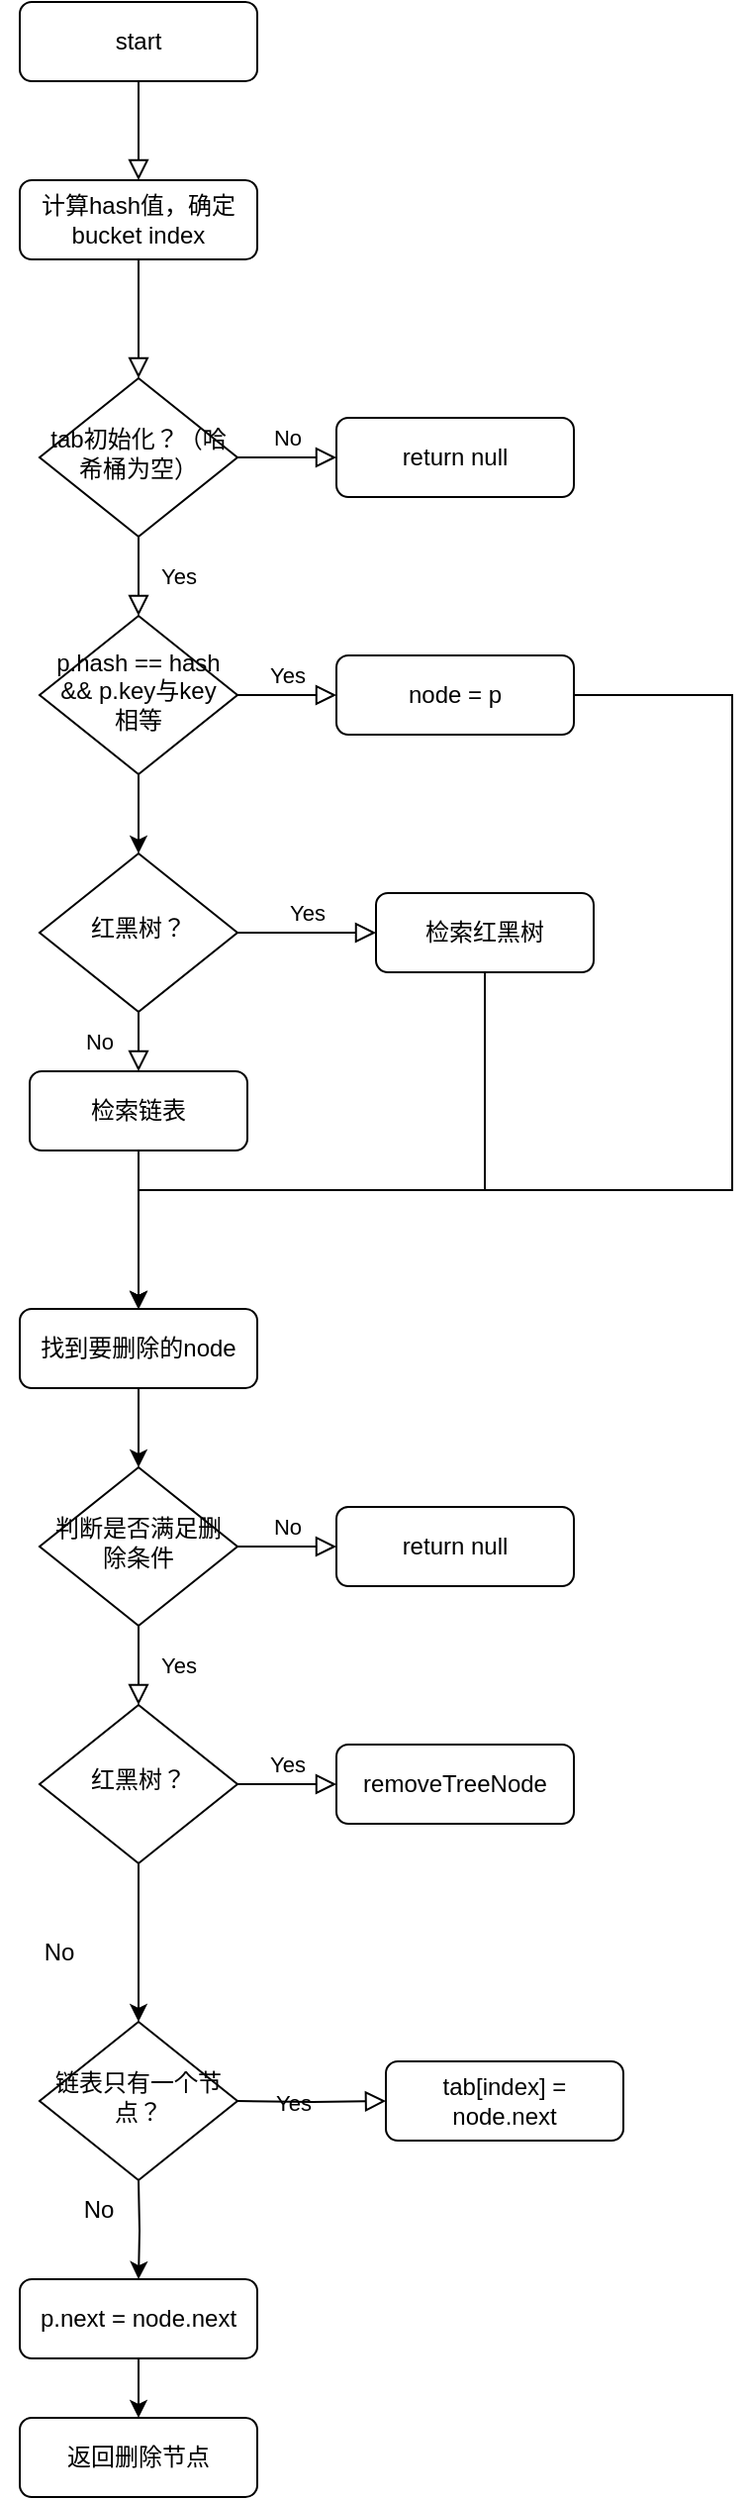 <mxfile version="21.0.8" type="github">
  <diagram id="C5RBs43oDa-KdzZeNtuy" name="Page-1">
    <mxGraphModel dx="1242" dy="828" grid="1" gridSize="10" guides="1" tooltips="1" connect="1" arrows="1" fold="1" page="1" pageScale="1" pageWidth="827" pageHeight="1169" math="0" shadow="0">
      <root>
        <mxCell id="WIyWlLk6GJQsqaUBKTNV-0" />
        <mxCell id="WIyWlLk6GJQsqaUBKTNV-1" parent="WIyWlLk6GJQsqaUBKTNV-0" />
        <mxCell id="OGhIqtH7gKK2V96Fbfrn-0" value="" style="rounded=0;html=1;jettySize=auto;orthogonalLoop=1;fontSize=11;endArrow=block;endFill=0;endSize=8;strokeWidth=1;shadow=0;labelBackgroundColor=none;edgeStyle=orthogonalEdgeStyle;entryX=0.5;entryY=0;entryDx=0;entryDy=0;" edge="1" parent="WIyWlLk6GJQsqaUBKTNV-1" source="OGhIqtH7gKK2V96Fbfrn-1" target="OGhIqtH7gKK2V96Fbfrn-11">
          <mxGeometry relative="1" as="geometry" />
        </mxCell>
        <mxCell id="OGhIqtH7gKK2V96Fbfrn-1" value="start" style="rounded=1;whiteSpace=wrap;html=1;fontSize=12;glass=0;strokeWidth=1;shadow=0;" vertex="1" parent="WIyWlLk6GJQsqaUBKTNV-1">
          <mxGeometry x="160" y="110" width="120" height="40" as="geometry" />
        </mxCell>
        <mxCell id="OGhIqtH7gKK2V96Fbfrn-2" value="Yes" style="rounded=0;html=1;jettySize=auto;orthogonalLoop=1;fontSize=11;endArrow=block;endFill=0;endSize=8;strokeWidth=1;shadow=0;labelBackgroundColor=none;edgeStyle=orthogonalEdgeStyle;" edge="1" parent="WIyWlLk6GJQsqaUBKTNV-1" source="OGhIqtH7gKK2V96Fbfrn-4" target="OGhIqtH7gKK2V96Fbfrn-7">
          <mxGeometry y="20" relative="1" as="geometry">
            <mxPoint as="offset" />
          </mxGeometry>
        </mxCell>
        <mxCell id="OGhIqtH7gKK2V96Fbfrn-3" value="No" style="edgeStyle=orthogonalEdgeStyle;rounded=0;html=1;jettySize=auto;orthogonalLoop=1;fontSize=11;endArrow=block;endFill=0;endSize=8;strokeWidth=1;shadow=0;labelBackgroundColor=none;" edge="1" parent="WIyWlLk6GJQsqaUBKTNV-1" source="OGhIqtH7gKK2V96Fbfrn-4" target="OGhIqtH7gKK2V96Fbfrn-5">
          <mxGeometry y="10" relative="1" as="geometry">
            <mxPoint as="offset" />
          </mxGeometry>
        </mxCell>
        <mxCell id="OGhIqtH7gKK2V96Fbfrn-4" value="tab初始化？（哈希桶为空）" style="rhombus;whiteSpace=wrap;html=1;shadow=0;fontFamily=Helvetica;fontSize=12;align=center;strokeWidth=1;spacing=6;spacingTop=-4;" vertex="1" parent="WIyWlLk6GJQsqaUBKTNV-1">
          <mxGeometry x="170" y="300" width="100" height="80" as="geometry" />
        </mxCell>
        <mxCell id="OGhIqtH7gKK2V96Fbfrn-5" value="return null" style="rounded=1;whiteSpace=wrap;html=1;fontSize=12;glass=0;strokeWidth=1;shadow=0;" vertex="1" parent="WIyWlLk6GJQsqaUBKTNV-1">
          <mxGeometry x="320" y="320" width="120" height="40" as="geometry" />
        </mxCell>
        <mxCell id="OGhIqtH7gKK2V96Fbfrn-6" value="Yes" style="edgeStyle=orthogonalEdgeStyle;rounded=0;html=1;jettySize=auto;orthogonalLoop=1;fontSize=11;endArrow=block;endFill=0;endSize=8;strokeWidth=1;shadow=0;labelBackgroundColor=none;" edge="1" parent="WIyWlLk6GJQsqaUBKTNV-1" source="OGhIqtH7gKK2V96Fbfrn-7" target="OGhIqtH7gKK2V96Fbfrn-9">
          <mxGeometry y="10" relative="1" as="geometry">
            <mxPoint as="offset" />
          </mxGeometry>
        </mxCell>
        <mxCell id="OGhIqtH7gKK2V96Fbfrn-7" value="p.hash == hash &amp;amp;&amp;amp; p.key与key相等" style="rhombus;whiteSpace=wrap;html=1;shadow=0;fontFamily=Helvetica;fontSize=12;align=center;strokeWidth=1;spacing=6;spacingTop=-4;" vertex="1" parent="WIyWlLk6GJQsqaUBKTNV-1">
          <mxGeometry x="170" y="420" width="100" height="80" as="geometry" />
        </mxCell>
        <mxCell id="OGhIqtH7gKK2V96Fbfrn-8" value="找到要删除的node" style="rounded=1;whiteSpace=wrap;html=1;fontSize=12;glass=0;strokeWidth=1;shadow=0;" vertex="1" parent="WIyWlLk6GJQsqaUBKTNV-1">
          <mxGeometry x="160" y="770" width="120" height="40" as="geometry" />
        </mxCell>
        <mxCell id="OGhIqtH7gKK2V96Fbfrn-9" value="node = p" style="rounded=1;whiteSpace=wrap;html=1;fontSize=12;glass=0;strokeWidth=1;shadow=0;" vertex="1" parent="WIyWlLk6GJQsqaUBKTNV-1">
          <mxGeometry x="320" y="440" width="120" height="40" as="geometry" />
        </mxCell>
        <mxCell id="OGhIqtH7gKK2V96Fbfrn-10" value="" style="rounded=0;html=1;jettySize=auto;orthogonalLoop=1;fontSize=11;endArrow=block;endFill=0;endSize=8;strokeWidth=1;shadow=0;labelBackgroundColor=none;edgeStyle=orthogonalEdgeStyle;entryX=0.5;entryY=0;entryDx=0;entryDy=0;" edge="1" parent="WIyWlLk6GJQsqaUBKTNV-1" source="OGhIqtH7gKK2V96Fbfrn-11" target="OGhIqtH7gKK2V96Fbfrn-4">
          <mxGeometry relative="1" as="geometry">
            <mxPoint x="550" y="190" as="targetPoint" />
          </mxGeometry>
        </mxCell>
        <mxCell id="OGhIqtH7gKK2V96Fbfrn-11" value="计算hash值，确定bucket index" style="rounded=1;whiteSpace=wrap;html=1;fontSize=12;glass=0;strokeWidth=1;shadow=0;" vertex="1" parent="WIyWlLk6GJQsqaUBKTNV-1">
          <mxGeometry x="160" y="200" width="120" height="40" as="geometry" />
        </mxCell>
        <mxCell id="OGhIqtH7gKK2V96Fbfrn-12" value="No" style="rounded=0;html=1;jettySize=auto;orthogonalLoop=1;fontSize=11;endArrow=block;endFill=0;endSize=8;strokeWidth=1;shadow=0;labelBackgroundColor=none;edgeStyle=orthogonalEdgeStyle;entryX=0.5;entryY=0;entryDx=0;entryDy=0;" edge="1" parent="WIyWlLk6GJQsqaUBKTNV-1" source="OGhIqtH7gKK2V96Fbfrn-14" target="OGhIqtH7gKK2V96Fbfrn-18">
          <mxGeometry y="20" relative="1" as="geometry">
            <mxPoint as="offset" />
            <mxPoint x="220" y="660" as="targetPoint" />
          </mxGeometry>
        </mxCell>
        <mxCell id="OGhIqtH7gKK2V96Fbfrn-13" value="Yes" style="edgeStyle=orthogonalEdgeStyle;rounded=0;html=1;jettySize=auto;orthogonalLoop=1;fontSize=11;endArrow=block;endFill=0;endSize=8;strokeWidth=1;shadow=0;labelBackgroundColor=none;entryX=0;entryY=0.5;entryDx=0;entryDy=0;" edge="1" parent="WIyWlLk6GJQsqaUBKTNV-1" source="OGhIqtH7gKK2V96Fbfrn-14" target="OGhIqtH7gKK2V96Fbfrn-16">
          <mxGeometry y="10" relative="1" as="geometry">
            <mxPoint as="offset" />
            <mxPoint x="320" y="580" as="targetPoint" />
          </mxGeometry>
        </mxCell>
        <mxCell id="OGhIqtH7gKK2V96Fbfrn-14" value="红黑树？" style="rhombus;whiteSpace=wrap;html=1;shadow=0;fontFamily=Helvetica;fontSize=12;align=center;strokeWidth=1;spacing=6;spacingTop=-4;" vertex="1" parent="WIyWlLk6GJQsqaUBKTNV-1">
          <mxGeometry x="170" y="540" width="100" height="80" as="geometry" />
        </mxCell>
        <mxCell id="OGhIqtH7gKK2V96Fbfrn-15" value="" style="endArrow=classic;html=1;rounded=0;exitX=0.5;exitY=1;exitDx=0;exitDy=0;entryX=0.5;entryY=0;entryDx=0;entryDy=0;" edge="1" parent="WIyWlLk6GJQsqaUBKTNV-1" source="OGhIqtH7gKK2V96Fbfrn-7" target="OGhIqtH7gKK2V96Fbfrn-14">
          <mxGeometry width="50" height="50" relative="1" as="geometry">
            <mxPoint x="390" y="570" as="sourcePoint" />
            <mxPoint x="440" y="520" as="targetPoint" />
          </mxGeometry>
        </mxCell>
        <mxCell id="OGhIqtH7gKK2V96Fbfrn-16" value="检索红黑树" style="rounded=1;whiteSpace=wrap;html=1;fontSize=12;glass=0;strokeWidth=1;shadow=0;" vertex="1" parent="WIyWlLk6GJQsqaUBKTNV-1">
          <mxGeometry x="340" y="560" width="110" height="40" as="geometry" />
        </mxCell>
        <mxCell id="OGhIqtH7gKK2V96Fbfrn-17" value="" style="edgeStyle=orthogonalEdgeStyle;rounded=0;orthogonalLoop=1;jettySize=auto;html=1;" edge="1" parent="WIyWlLk6GJQsqaUBKTNV-1" source="OGhIqtH7gKK2V96Fbfrn-18" target="OGhIqtH7gKK2V96Fbfrn-8">
          <mxGeometry relative="1" as="geometry" />
        </mxCell>
        <mxCell id="OGhIqtH7gKK2V96Fbfrn-18" value="检索链表" style="rounded=1;whiteSpace=wrap;html=1;fontSize=12;glass=0;strokeWidth=1;shadow=0;" vertex="1" parent="WIyWlLk6GJQsqaUBKTNV-1">
          <mxGeometry x="165" y="650" width="110" height="40" as="geometry" />
        </mxCell>
        <mxCell id="OGhIqtH7gKK2V96Fbfrn-19" value="" style="endArrow=classic;html=1;rounded=0;exitX=0.5;exitY=1;exitDx=0;exitDy=0;entryX=0.5;entryY=0;entryDx=0;entryDy=0;" edge="1" parent="WIyWlLk6GJQsqaUBKTNV-1" source="OGhIqtH7gKK2V96Fbfrn-16" target="OGhIqtH7gKK2V96Fbfrn-8">
          <mxGeometry width="50" height="50" relative="1" as="geometry">
            <mxPoint x="390" y="640" as="sourcePoint" />
            <mxPoint x="440" y="590" as="targetPoint" />
            <Array as="points">
              <mxPoint x="395" y="710" />
              <mxPoint x="220" y="710" />
            </Array>
          </mxGeometry>
        </mxCell>
        <mxCell id="OGhIqtH7gKK2V96Fbfrn-20" value="" style="endArrow=classic;html=1;rounded=0;exitX=1;exitY=0.5;exitDx=0;exitDy=0;entryX=0.5;entryY=0;entryDx=0;entryDy=0;" edge="1" parent="WIyWlLk6GJQsqaUBKTNV-1" source="OGhIqtH7gKK2V96Fbfrn-9" target="OGhIqtH7gKK2V96Fbfrn-8">
          <mxGeometry width="50" height="50" relative="1" as="geometry">
            <mxPoint x="380" y="570" as="sourcePoint" />
            <mxPoint x="430" y="520" as="targetPoint" />
            <Array as="points">
              <mxPoint x="520" y="460" />
              <mxPoint x="520" y="710" />
              <mxPoint x="220" y="710" />
            </Array>
          </mxGeometry>
        </mxCell>
        <mxCell id="OGhIqtH7gKK2V96Fbfrn-21" value="Yes" style="rounded=0;html=1;jettySize=auto;orthogonalLoop=1;fontSize=11;endArrow=block;endFill=0;endSize=8;strokeWidth=1;shadow=0;labelBackgroundColor=none;edgeStyle=orthogonalEdgeStyle;" edge="1" parent="WIyWlLk6GJQsqaUBKTNV-1" source="OGhIqtH7gKK2V96Fbfrn-23" target="OGhIqtH7gKK2V96Fbfrn-26">
          <mxGeometry y="20" relative="1" as="geometry">
            <mxPoint as="offset" />
          </mxGeometry>
        </mxCell>
        <mxCell id="OGhIqtH7gKK2V96Fbfrn-22" value="No" style="edgeStyle=orthogonalEdgeStyle;rounded=0;html=1;jettySize=auto;orthogonalLoop=1;fontSize=11;endArrow=block;endFill=0;endSize=8;strokeWidth=1;shadow=0;labelBackgroundColor=none;" edge="1" parent="WIyWlLk6GJQsqaUBKTNV-1" source="OGhIqtH7gKK2V96Fbfrn-23" target="OGhIqtH7gKK2V96Fbfrn-24">
          <mxGeometry y="10" relative="1" as="geometry">
            <mxPoint as="offset" />
          </mxGeometry>
        </mxCell>
        <mxCell id="OGhIqtH7gKK2V96Fbfrn-23" value="判断是否满足删除条件" style="rhombus;whiteSpace=wrap;html=1;shadow=0;fontFamily=Helvetica;fontSize=12;align=center;strokeWidth=1;spacing=6;spacingTop=-4;" vertex="1" parent="WIyWlLk6GJQsqaUBKTNV-1">
          <mxGeometry x="170" y="850" width="100" height="80" as="geometry" />
        </mxCell>
        <mxCell id="OGhIqtH7gKK2V96Fbfrn-24" value="return null" style="rounded=1;whiteSpace=wrap;html=1;fontSize=12;glass=0;strokeWidth=1;shadow=0;" vertex="1" parent="WIyWlLk6GJQsqaUBKTNV-1">
          <mxGeometry x="320" y="870" width="120" height="40" as="geometry" />
        </mxCell>
        <mxCell id="OGhIqtH7gKK2V96Fbfrn-25" value="Yes" style="edgeStyle=orthogonalEdgeStyle;rounded=0;html=1;jettySize=auto;orthogonalLoop=1;fontSize=11;endArrow=block;endFill=0;endSize=8;strokeWidth=1;shadow=0;labelBackgroundColor=none;" edge="1" parent="WIyWlLk6GJQsqaUBKTNV-1" source="OGhIqtH7gKK2V96Fbfrn-26" target="OGhIqtH7gKK2V96Fbfrn-27">
          <mxGeometry y="10" relative="1" as="geometry">
            <mxPoint as="offset" />
          </mxGeometry>
        </mxCell>
        <mxCell id="OGhIqtH7gKK2V96Fbfrn-34" value="" style="edgeStyle=orthogonalEdgeStyle;rounded=0;orthogonalLoop=1;jettySize=auto;html=1;" edge="1" parent="WIyWlLk6GJQsqaUBKTNV-1" source="OGhIqtH7gKK2V96Fbfrn-26" target="OGhIqtH7gKK2V96Fbfrn-33">
          <mxGeometry relative="1" as="geometry" />
        </mxCell>
        <mxCell id="OGhIqtH7gKK2V96Fbfrn-26" value="红黑树？" style="rhombus;whiteSpace=wrap;html=1;shadow=0;fontFamily=Helvetica;fontSize=12;align=center;strokeWidth=1;spacing=6;spacingTop=-4;" vertex="1" parent="WIyWlLk6GJQsqaUBKTNV-1">
          <mxGeometry x="170" y="970" width="100" height="80" as="geometry" />
        </mxCell>
        <mxCell id="OGhIqtH7gKK2V96Fbfrn-27" value="removeTreeNode" style="rounded=1;whiteSpace=wrap;html=1;fontSize=12;glass=0;strokeWidth=1;shadow=0;" vertex="1" parent="WIyWlLk6GJQsqaUBKTNV-1">
          <mxGeometry x="320" y="990" width="120" height="40" as="geometry" />
        </mxCell>
        <mxCell id="OGhIqtH7gKK2V96Fbfrn-28" value="" style="endArrow=classic;html=1;rounded=0;exitX=0.5;exitY=1;exitDx=0;exitDy=0;entryX=0.5;entryY=0;entryDx=0;entryDy=0;" edge="1" parent="WIyWlLk6GJQsqaUBKTNV-1" source="OGhIqtH7gKK2V96Fbfrn-8" target="OGhIqtH7gKK2V96Fbfrn-23">
          <mxGeometry width="50" height="50" relative="1" as="geometry">
            <mxPoint x="380" y="730" as="sourcePoint" />
            <mxPoint x="430" y="680" as="targetPoint" />
          </mxGeometry>
        </mxCell>
        <mxCell id="OGhIqtH7gKK2V96Fbfrn-31" value="No" style="text;html=1;strokeColor=none;fillColor=none;align=center;verticalAlign=middle;whiteSpace=wrap;rounded=0;" vertex="1" parent="WIyWlLk6GJQsqaUBKTNV-1">
          <mxGeometry x="150" y="1080" width="60" height="30" as="geometry" />
        </mxCell>
        <mxCell id="OGhIqtH7gKK2V96Fbfrn-33" value="链表只有一个节点？" style="rhombus;whiteSpace=wrap;html=1;shadow=0;fontFamily=Helvetica;fontSize=12;align=center;strokeWidth=1;spacing=6;spacingTop=-4;" vertex="1" parent="WIyWlLk6GJQsqaUBKTNV-1">
          <mxGeometry x="170" y="1130" width="100" height="80" as="geometry" />
        </mxCell>
        <mxCell id="OGhIqtH7gKK2V96Fbfrn-35" value="Yes" style="edgeStyle=orthogonalEdgeStyle;rounded=0;html=1;jettySize=auto;orthogonalLoop=1;fontSize=11;endArrow=block;endFill=0;endSize=8;strokeWidth=1;shadow=0;labelBackgroundColor=none;" edge="1" parent="WIyWlLk6GJQsqaUBKTNV-1" target="OGhIqtH7gKK2V96Fbfrn-36">
          <mxGeometry y="10" relative="1" as="geometry">
            <mxPoint as="offset" />
            <mxPoint x="270" y="1170" as="sourcePoint" />
          </mxGeometry>
        </mxCell>
        <mxCell id="OGhIqtH7gKK2V96Fbfrn-36" value="tab[index] = node.next" style="rounded=1;whiteSpace=wrap;html=1;fontSize=12;glass=0;strokeWidth=1;shadow=0;" vertex="1" parent="WIyWlLk6GJQsqaUBKTNV-1">
          <mxGeometry x="345" y="1150" width="120" height="40" as="geometry" />
        </mxCell>
        <mxCell id="OGhIqtH7gKK2V96Fbfrn-37" value="" style="edgeStyle=orthogonalEdgeStyle;rounded=0;orthogonalLoop=1;jettySize=auto;html=1;entryX=0.5;entryY=0;entryDx=0;entryDy=0;" edge="1" parent="WIyWlLk6GJQsqaUBKTNV-1" target="OGhIqtH7gKK2V96Fbfrn-39">
          <mxGeometry relative="1" as="geometry">
            <mxPoint x="220" y="1210" as="sourcePoint" />
            <mxPoint x="220" y="1290" as="targetPoint" />
          </mxGeometry>
        </mxCell>
        <mxCell id="OGhIqtH7gKK2V96Fbfrn-38" value="No" style="text;html=1;strokeColor=none;fillColor=none;align=center;verticalAlign=middle;whiteSpace=wrap;rounded=0;" vertex="1" parent="WIyWlLk6GJQsqaUBKTNV-1">
          <mxGeometry x="170" y="1210" width="60" height="30" as="geometry" />
        </mxCell>
        <mxCell id="OGhIqtH7gKK2V96Fbfrn-39" value="p.next = node.next" style="rounded=1;whiteSpace=wrap;html=1;fontSize=12;glass=0;strokeWidth=1;shadow=0;" vertex="1" parent="WIyWlLk6GJQsqaUBKTNV-1">
          <mxGeometry x="160" y="1260" width="120" height="40" as="geometry" />
        </mxCell>
        <mxCell id="OGhIqtH7gKK2V96Fbfrn-40" value="返回删除节点" style="rounded=1;whiteSpace=wrap;html=1;fontSize=12;glass=0;strokeWidth=1;shadow=0;" vertex="1" parent="WIyWlLk6GJQsqaUBKTNV-1">
          <mxGeometry x="160" y="1330" width="120" height="40" as="geometry" />
        </mxCell>
        <mxCell id="OGhIqtH7gKK2V96Fbfrn-41" value="" style="endArrow=classic;html=1;rounded=0;exitX=0.5;exitY=1;exitDx=0;exitDy=0;entryX=0.5;entryY=0;entryDx=0;entryDy=0;" edge="1" parent="WIyWlLk6GJQsqaUBKTNV-1" source="OGhIqtH7gKK2V96Fbfrn-39" target="OGhIqtH7gKK2V96Fbfrn-40">
          <mxGeometry width="50" height="50" relative="1" as="geometry">
            <mxPoint x="380" y="1140" as="sourcePoint" />
            <mxPoint x="430" y="1090" as="targetPoint" />
          </mxGeometry>
        </mxCell>
      </root>
    </mxGraphModel>
  </diagram>
</mxfile>

